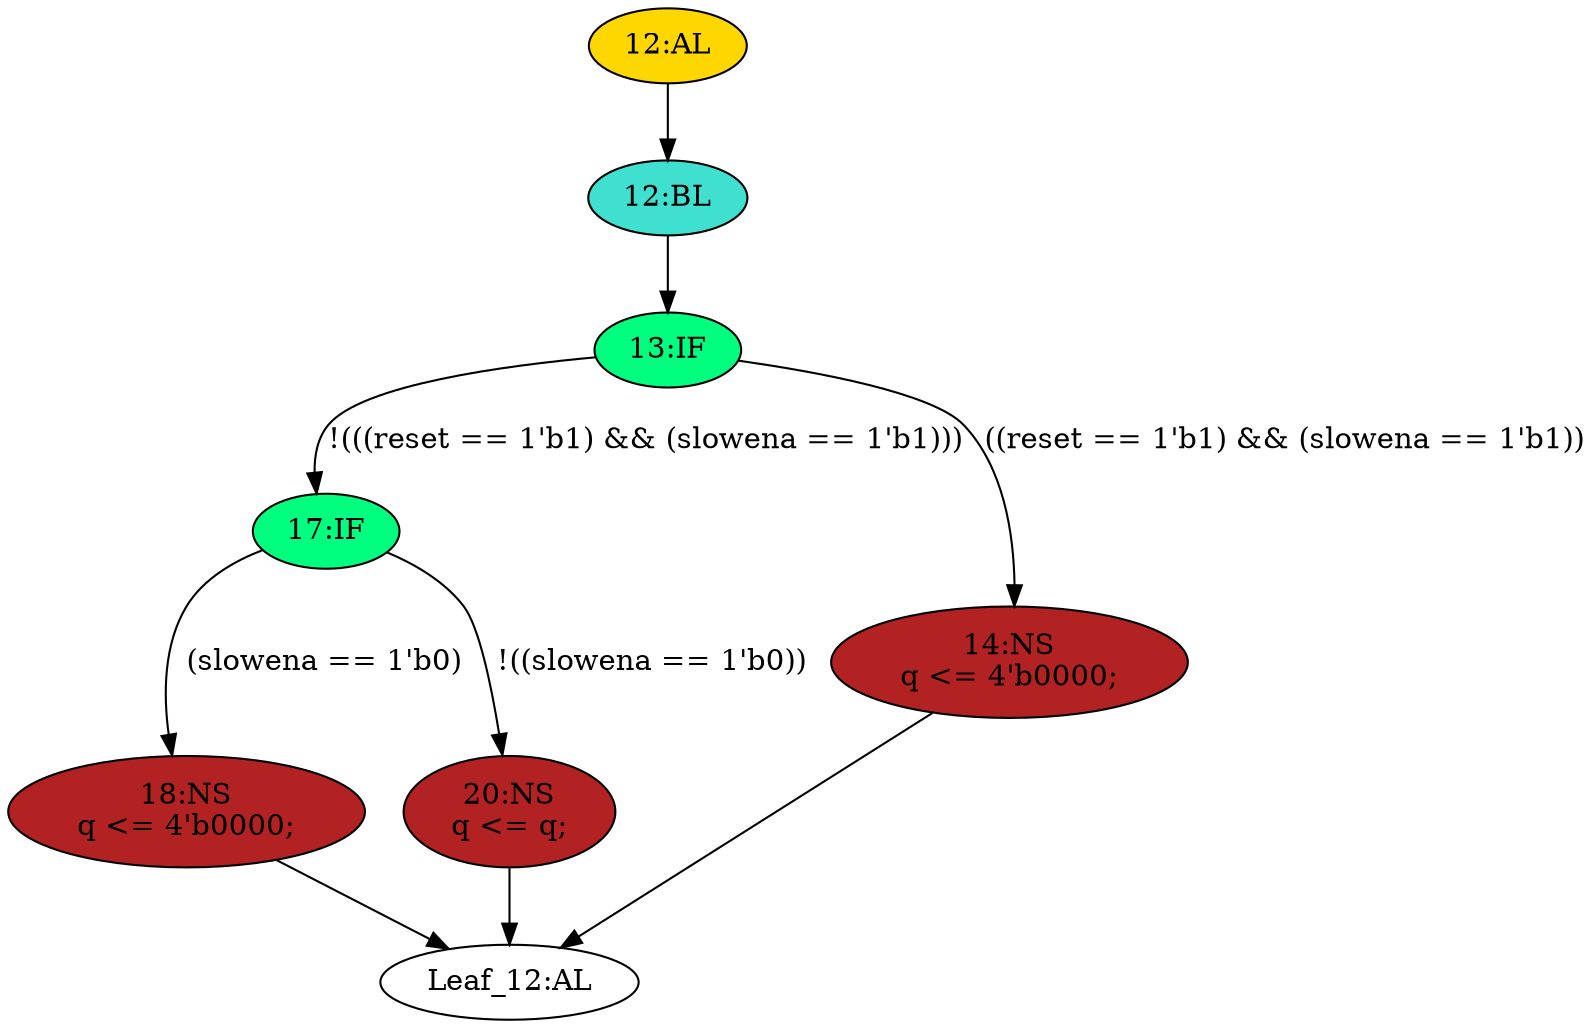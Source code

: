 strict digraph "" {
	node [label="\N"];
	"17:IF"	[ast="<pyverilog.vparser.ast.IfStatement object at 0x7f3455599210>",
		fillcolor=springgreen,
		label="17:IF",
		statements="[]",
		style=filled,
		typ=IfStatement];
	"18:NS"	[ast="<pyverilog.vparser.ast.NonblockingSubstitution object at 0x7f3455599510>",
		fillcolor=firebrick,
		label="18:NS
q <= 4'b0000;",
		statements="[<pyverilog.vparser.ast.NonblockingSubstitution object at 0x7f3455599510>]",
		style=filled,
		typ=NonblockingSubstitution];
	"17:IF" -> "18:NS"	[cond="['slowena']",
		label="(slowena == 1'b0)",
		lineno=17];
	"20:NS"	[ast="<pyverilog.vparser.ast.NonblockingSubstitution object at 0x7f3455599350>",
		fillcolor=firebrick,
		label="20:NS
q <= q;",
		statements="[<pyverilog.vparser.ast.NonblockingSubstitution object at 0x7f3455599350>]",
		style=filled,
		typ=NonblockingSubstitution];
	"17:IF" -> "20:NS"	[cond="['slowena']",
		label="!((slowena == 1'b0))",
		lineno=17];
	"Leaf_12:AL"	[def_var="['q']",
		label="Leaf_12:AL"];
	"18:NS" -> "Leaf_12:AL"	[cond="[]",
		lineno=None];
	"12:BL"	[ast="<pyverilog.vparser.ast.Block object at 0x7f3455599750>",
		fillcolor=turquoise,
		label="12:BL",
		statements="[]",
		style=filled,
		typ=Block];
	"13:IF"	[ast="<pyverilog.vparser.ast.IfStatement object at 0x7f3455599790>",
		fillcolor=springgreen,
		label="13:IF",
		statements="[]",
		style=filled,
		typ=IfStatement];
	"12:BL" -> "13:IF"	[cond="[]",
		lineno=None];
	"20:NS" -> "Leaf_12:AL"	[cond="[]",
		lineno=None];
	"13:IF" -> "17:IF"	[cond="['reset', 'slowena']",
		label="!(((reset == 1'b1) && (slowena == 1'b1)))",
		lineno=13];
	"14:NS"	[ast="<pyverilog.vparser.ast.NonblockingSubstitution object at 0x7f34555997d0>",
		fillcolor=firebrick,
		label="14:NS
q <= 4'b0000;",
		statements="[<pyverilog.vparser.ast.NonblockingSubstitution object at 0x7f34555997d0>]",
		style=filled,
		typ=NonblockingSubstitution];
	"13:IF" -> "14:NS"	[cond="['reset', 'slowena']",
		label="((reset == 1'b1) && (slowena == 1'b1))",
		lineno=13];
	"12:AL"	[ast="<pyverilog.vparser.ast.Always object at 0x7f3455599b10>",
		clk_sens=True,
		fillcolor=gold,
		label="12:AL",
		sens="['clk', 'reset']",
		statements="[]",
		style=filled,
		typ=Always,
		use_var="['reset', 'q', 'slowena']"];
	"12:AL" -> "12:BL"	[cond="[]",
		lineno=None];
	"14:NS" -> "Leaf_12:AL"	[cond="[]",
		lineno=None];
}
